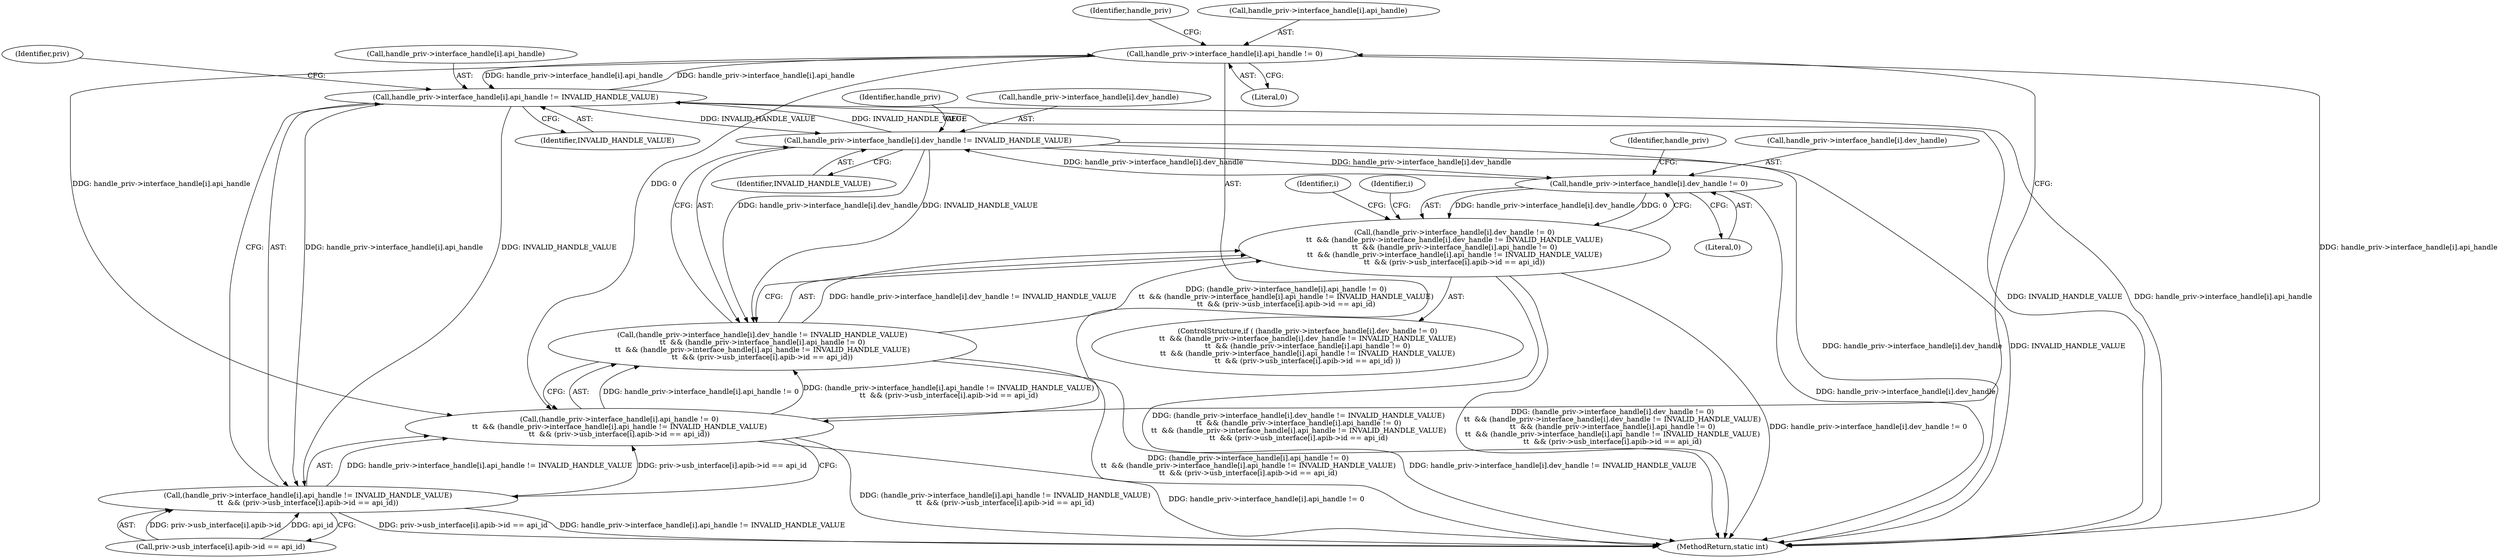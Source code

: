 digraph "0_Chrome_ac149a8d4371c0e01e0934fdd57b09e86f96b5b9_12@pointer" {
"1000163" [label="(Call,handle_priv->interface_handle[i].api_handle != 0)"];
"1000173" [label="(Call,handle_priv->interface_handle[i].api_handle != INVALID_HANDLE_VALUE)"];
"1000163" [label="(Call,handle_priv->interface_handle[i].api_handle != 0)"];
"1000153" [label="(Call,handle_priv->interface_handle[i].dev_handle != INVALID_HANDLE_VALUE)"];
"1000143" [label="(Call,handle_priv->interface_handle[i].dev_handle != 0)"];
"1000162" [label="(Call,(handle_priv->interface_handle[i].api_handle != 0)\n\t\t  && (handle_priv->interface_handle[i].api_handle != INVALID_HANDLE_VALUE)\n\t\t  && (priv->usb_interface[i].apib->id == api_id))"];
"1000152" [label="(Call,(handle_priv->interface_handle[i].dev_handle != INVALID_HANDLE_VALUE)\n\t\t  && (handle_priv->interface_handle[i].api_handle != 0)\n\t\t  && (handle_priv->interface_handle[i].api_handle != INVALID_HANDLE_VALUE)\n\t\t  && (priv->usb_interface[i].apib->id == api_id))"];
"1000142" [label="(Call,(handle_priv->interface_handle[i].dev_handle != 0)\n\t\t  && (handle_priv->interface_handle[i].dev_handle != INVALID_HANDLE_VALUE)\n\t\t  && (handle_priv->interface_handle[i].api_handle != 0)\n\t\t  && (handle_priv->interface_handle[i].api_handle != INVALID_HANDLE_VALUE)\n\t\t  && (priv->usb_interface[i].apib->id == api_id))"];
"1000172" [label="(Call,(handle_priv->interface_handle[i].api_handle != INVALID_HANDLE_VALUE)\n\t\t  && (priv->usb_interface[i].apib->id == api_id))"];
"1000173" [label="(Call,handle_priv->interface_handle[i].api_handle != INVALID_HANDLE_VALUE)"];
"1000143" [label="(Call,handle_priv->interface_handle[i].dev_handle != 0)"];
"1000161" [label="(Identifier,INVALID_HANDLE_VALUE)"];
"1000177" [label="(Identifier,handle_priv)"];
"1000141" [label="(ControlStructure,if ( (handle_priv->interface_handle[i].dev_handle != 0)\n\t\t  && (handle_priv->interface_handle[i].dev_handle != INVALID_HANDLE_VALUE)\n\t\t  && (handle_priv->interface_handle[i].api_handle != 0)\n\t\t  && (handle_priv->interface_handle[i].api_handle != INVALID_HANDLE_VALUE)\n\t\t  && (priv->usb_interface[i].apib->id == api_id) ))"];
"1000195" [label="(Identifier,i)"];
"1000152" [label="(Call,(handle_priv->interface_handle[i].dev_handle != INVALID_HANDLE_VALUE)\n\t\t  && (handle_priv->interface_handle[i].api_handle != 0)\n\t\t  && (handle_priv->interface_handle[i].api_handle != INVALID_HANDLE_VALUE)\n\t\t  && (priv->usb_interface[i].apib->id == api_id))"];
"1000164" [label="(Call,handle_priv->interface_handle[i].api_handle)"];
"1000174" [label="(Call,handle_priv->interface_handle[i].api_handle)"];
"1000182" [label="(Call,priv->usb_interface[i].apib->id == api_id)"];
"1000142" [label="(Call,(handle_priv->interface_handle[i].dev_handle != 0)\n\t\t  && (handle_priv->interface_handle[i].dev_handle != INVALID_HANDLE_VALUE)\n\t\t  && (handle_priv->interface_handle[i].api_handle != 0)\n\t\t  && (handle_priv->interface_handle[i].api_handle != INVALID_HANDLE_VALUE)\n\t\t  && (priv->usb_interface[i].apib->id == api_id))"];
"1000162" [label="(Call,(handle_priv->interface_handle[i].api_handle != 0)\n\t\t  && (handle_priv->interface_handle[i].api_handle != INVALID_HANDLE_VALUE)\n\t\t  && (priv->usb_interface[i].apib->id == api_id))"];
"1000187" [label="(Identifier,priv)"];
"1000171" [label="(Literal,0)"];
"1000157" [label="(Identifier,handle_priv)"];
"1000144" [label="(Call,handle_priv->interface_handle[i].dev_handle)"];
"1000199" [label="(MethodReturn,static int)"];
"1000139" [label="(Identifier,i)"];
"1000163" [label="(Call,handle_priv->interface_handle[i].api_handle != 0)"];
"1000153" [label="(Call,handle_priv->interface_handle[i].dev_handle != INVALID_HANDLE_VALUE)"];
"1000154" [label="(Call,handle_priv->interface_handle[i].dev_handle)"];
"1000172" [label="(Call,(handle_priv->interface_handle[i].api_handle != INVALID_HANDLE_VALUE)\n\t\t  && (priv->usb_interface[i].apib->id == api_id))"];
"1000181" [label="(Identifier,INVALID_HANDLE_VALUE)"];
"1000167" [label="(Identifier,handle_priv)"];
"1000151" [label="(Literal,0)"];
"1000163" -> "1000162"  [label="AST: "];
"1000163" -> "1000171"  [label="CFG: "];
"1000164" -> "1000163"  [label="AST: "];
"1000171" -> "1000163"  [label="AST: "];
"1000177" -> "1000163"  [label="CFG: "];
"1000162" -> "1000163"  [label="CFG: "];
"1000163" -> "1000199"  [label="DDG: handle_priv->interface_handle[i].api_handle"];
"1000163" -> "1000162"  [label="DDG: handle_priv->interface_handle[i].api_handle"];
"1000163" -> "1000162"  [label="DDG: 0"];
"1000173" -> "1000163"  [label="DDG: handle_priv->interface_handle[i].api_handle"];
"1000163" -> "1000173"  [label="DDG: handle_priv->interface_handle[i].api_handle"];
"1000173" -> "1000172"  [label="AST: "];
"1000173" -> "1000181"  [label="CFG: "];
"1000174" -> "1000173"  [label="AST: "];
"1000181" -> "1000173"  [label="AST: "];
"1000187" -> "1000173"  [label="CFG: "];
"1000172" -> "1000173"  [label="CFG: "];
"1000173" -> "1000199"  [label="DDG: INVALID_HANDLE_VALUE"];
"1000173" -> "1000199"  [label="DDG: handle_priv->interface_handle[i].api_handle"];
"1000173" -> "1000153"  [label="DDG: INVALID_HANDLE_VALUE"];
"1000173" -> "1000172"  [label="DDG: handle_priv->interface_handle[i].api_handle"];
"1000173" -> "1000172"  [label="DDG: INVALID_HANDLE_VALUE"];
"1000153" -> "1000173"  [label="DDG: INVALID_HANDLE_VALUE"];
"1000153" -> "1000152"  [label="AST: "];
"1000153" -> "1000161"  [label="CFG: "];
"1000154" -> "1000153"  [label="AST: "];
"1000161" -> "1000153"  [label="AST: "];
"1000167" -> "1000153"  [label="CFG: "];
"1000152" -> "1000153"  [label="CFG: "];
"1000153" -> "1000199"  [label="DDG: handle_priv->interface_handle[i].dev_handle"];
"1000153" -> "1000199"  [label="DDG: INVALID_HANDLE_VALUE"];
"1000153" -> "1000143"  [label="DDG: handle_priv->interface_handle[i].dev_handle"];
"1000153" -> "1000152"  [label="DDG: handle_priv->interface_handle[i].dev_handle"];
"1000153" -> "1000152"  [label="DDG: INVALID_HANDLE_VALUE"];
"1000143" -> "1000153"  [label="DDG: handle_priv->interface_handle[i].dev_handle"];
"1000143" -> "1000142"  [label="AST: "];
"1000143" -> "1000151"  [label="CFG: "];
"1000144" -> "1000143"  [label="AST: "];
"1000151" -> "1000143"  [label="AST: "];
"1000157" -> "1000143"  [label="CFG: "];
"1000142" -> "1000143"  [label="CFG: "];
"1000143" -> "1000199"  [label="DDG: handle_priv->interface_handle[i].dev_handle"];
"1000143" -> "1000142"  [label="DDG: handle_priv->interface_handle[i].dev_handle"];
"1000143" -> "1000142"  [label="DDG: 0"];
"1000162" -> "1000152"  [label="AST: "];
"1000162" -> "1000172"  [label="CFG: "];
"1000172" -> "1000162"  [label="AST: "];
"1000152" -> "1000162"  [label="CFG: "];
"1000162" -> "1000199"  [label="DDG: (handle_priv->interface_handle[i].api_handle != INVALID_HANDLE_VALUE)\n\t\t  && (priv->usb_interface[i].apib->id == api_id)"];
"1000162" -> "1000199"  [label="DDG: handle_priv->interface_handle[i].api_handle != 0"];
"1000162" -> "1000152"  [label="DDG: handle_priv->interface_handle[i].api_handle != 0"];
"1000162" -> "1000152"  [label="DDG: (handle_priv->interface_handle[i].api_handle != INVALID_HANDLE_VALUE)\n\t\t  && (priv->usb_interface[i].apib->id == api_id)"];
"1000172" -> "1000162"  [label="DDG: handle_priv->interface_handle[i].api_handle != INVALID_HANDLE_VALUE"];
"1000172" -> "1000162"  [label="DDG: priv->usb_interface[i].apib->id == api_id"];
"1000152" -> "1000142"  [label="AST: "];
"1000142" -> "1000152"  [label="CFG: "];
"1000152" -> "1000199"  [label="DDG: handle_priv->interface_handle[i].dev_handle != INVALID_HANDLE_VALUE"];
"1000152" -> "1000199"  [label="DDG: (handle_priv->interface_handle[i].api_handle != 0)\n\t\t  && (handle_priv->interface_handle[i].api_handle != INVALID_HANDLE_VALUE)\n\t\t  && (priv->usb_interface[i].apib->id == api_id)"];
"1000152" -> "1000142"  [label="DDG: handle_priv->interface_handle[i].dev_handle != INVALID_HANDLE_VALUE"];
"1000152" -> "1000142"  [label="DDG: (handle_priv->interface_handle[i].api_handle != 0)\n\t\t  && (handle_priv->interface_handle[i].api_handle != INVALID_HANDLE_VALUE)\n\t\t  && (priv->usb_interface[i].apib->id == api_id)"];
"1000142" -> "1000141"  [label="AST: "];
"1000195" -> "1000142"  [label="CFG: "];
"1000139" -> "1000142"  [label="CFG: "];
"1000142" -> "1000199"  [label="DDG: (handle_priv->interface_handle[i].dev_handle != INVALID_HANDLE_VALUE)\n\t\t  && (handle_priv->interface_handle[i].api_handle != 0)\n\t\t  && (handle_priv->interface_handle[i].api_handle != INVALID_HANDLE_VALUE)\n\t\t  && (priv->usb_interface[i].apib->id == api_id)"];
"1000142" -> "1000199"  [label="DDG: (handle_priv->interface_handle[i].dev_handle != 0)\n\t\t  && (handle_priv->interface_handle[i].dev_handle != INVALID_HANDLE_VALUE)\n\t\t  && (handle_priv->interface_handle[i].api_handle != 0)\n\t\t  && (handle_priv->interface_handle[i].api_handle != INVALID_HANDLE_VALUE)\n\t\t  && (priv->usb_interface[i].apib->id == api_id)"];
"1000142" -> "1000199"  [label="DDG: handle_priv->interface_handle[i].dev_handle != 0"];
"1000172" -> "1000182"  [label="CFG: "];
"1000182" -> "1000172"  [label="AST: "];
"1000172" -> "1000199"  [label="DDG: priv->usb_interface[i].apib->id == api_id"];
"1000172" -> "1000199"  [label="DDG: handle_priv->interface_handle[i].api_handle != INVALID_HANDLE_VALUE"];
"1000182" -> "1000172"  [label="DDG: priv->usb_interface[i].apib->id"];
"1000182" -> "1000172"  [label="DDG: api_id"];
}

